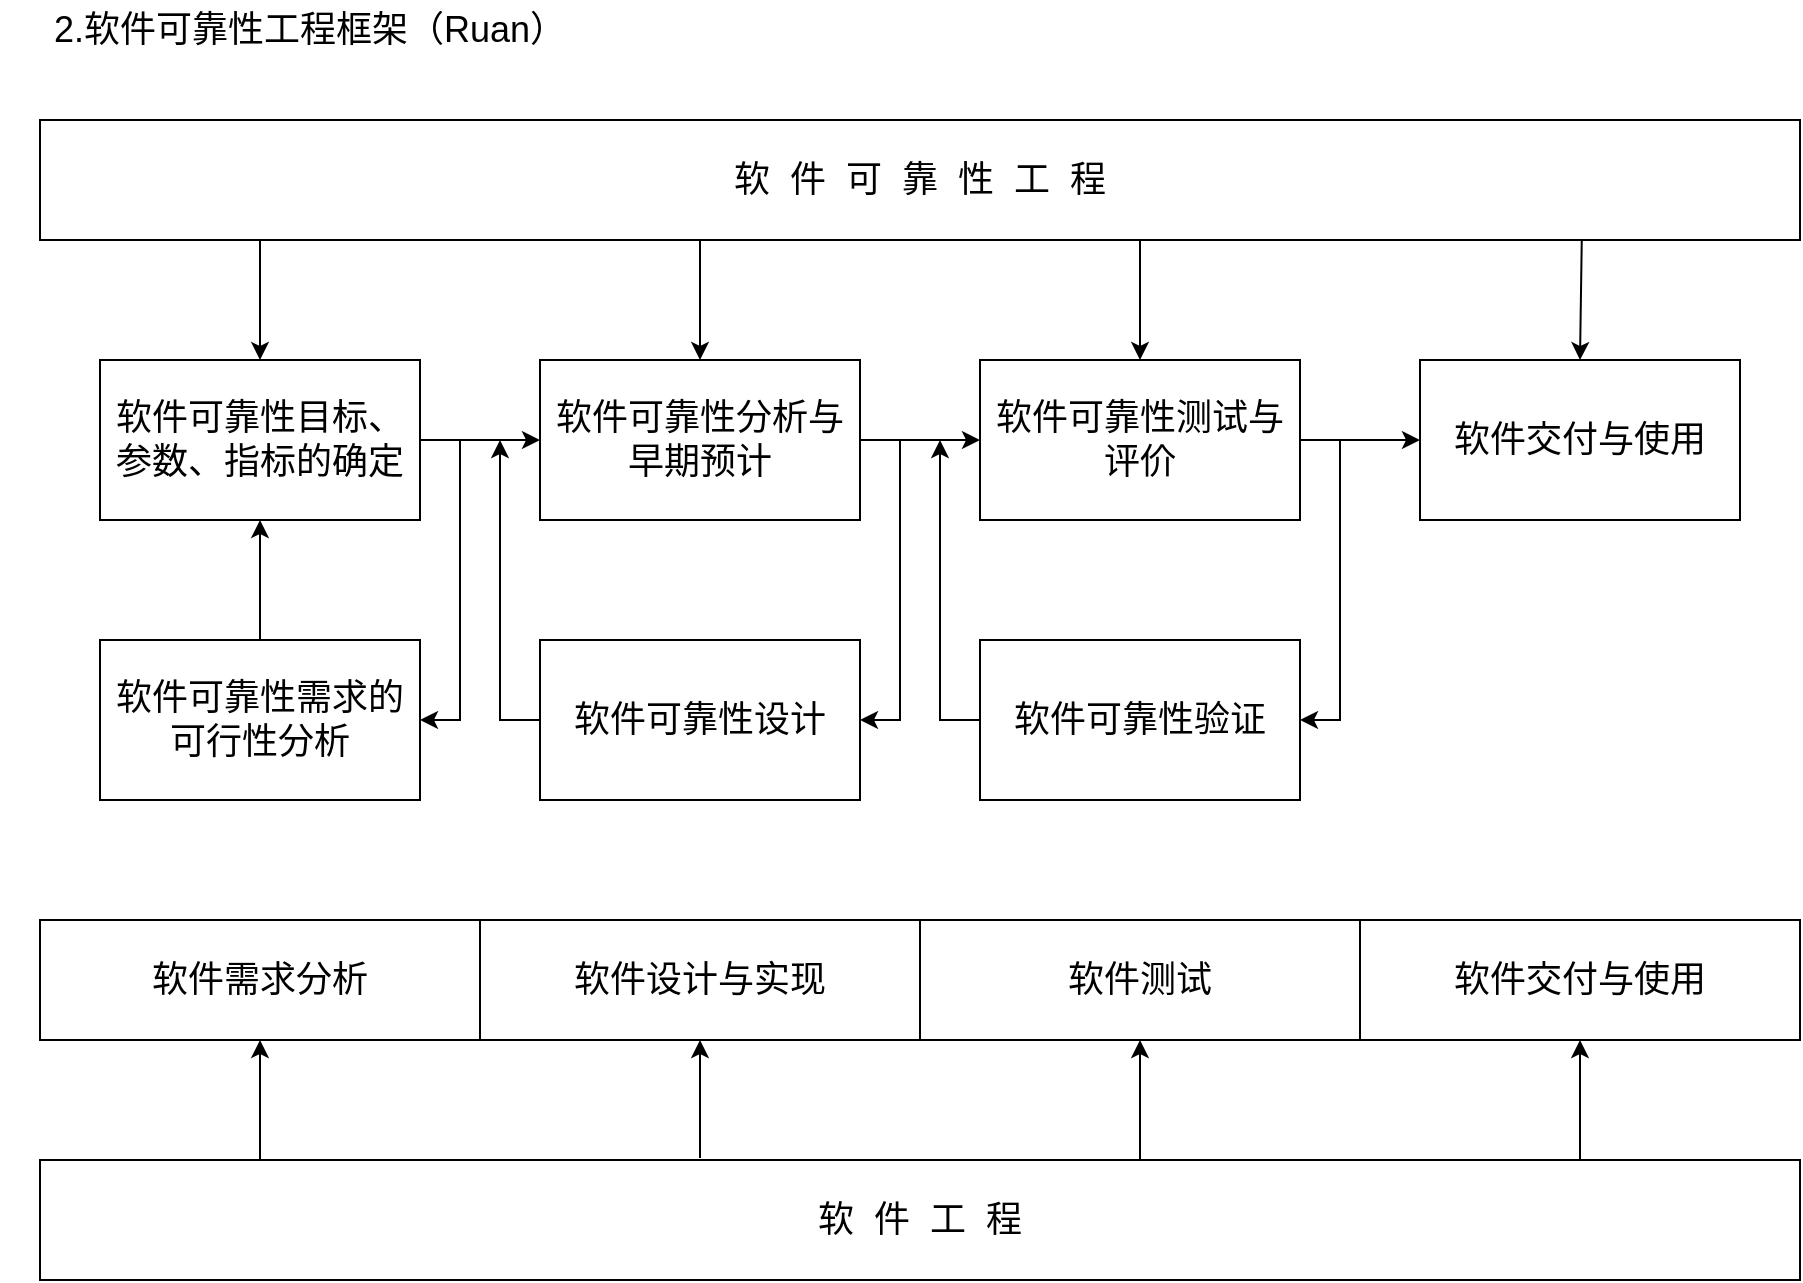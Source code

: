 <mxfile version="16.5.3" type="github">
  <diagram id="VE8LqSAeV3PcInHN2edf" name="Page-1">
    <mxGraphModel dx="1399" dy="794" grid="1" gridSize="10" guides="1" tooltips="1" connect="1" arrows="1" fold="1" page="1" pageScale="1" pageWidth="827" pageHeight="1169" math="0" shadow="0">
      <root>
        <mxCell id="0" />
        <mxCell id="1" parent="0" />
        <mxCell id="t2M6kh1j7S63XPuGjww4-1" value="软件可靠性目标、参数、指标的确定" style="rounded=0;whiteSpace=wrap;html=1;fontSize=18;" vertex="1" parent="1">
          <mxGeometry x="90" y="200" width="160" height="80" as="geometry" />
        </mxCell>
        <mxCell id="t2M6kh1j7S63XPuGjww4-2" value="软件可靠性验证" style="rounded=0;whiteSpace=wrap;html=1;fontSize=18;" vertex="1" parent="1">
          <mxGeometry x="530" y="340" width="160" height="80" as="geometry" />
        </mxCell>
        <mxCell id="t2M6kh1j7S63XPuGjww4-3" value="软件可靠性设计" style="rounded=0;whiteSpace=wrap;html=1;fontSize=18;" vertex="1" parent="1">
          <mxGeometry x="310" y="340" width="160" height="80" as="geometry" />
        </mxCell>
        <mxCell id="t2M6kh1j7S63XPuGjww4-132" value="" style="edgeStyle=orthogonalEdgeStyle;rounded=0;orthogonalLoop=1;jettySize=auto;html=1;fontSize=18;" edge="1" parent="1" source="t2M6kh1j7S63XPuGjww4-4" target="t2M6kh1j7S63XPuGjww4-1">
          <mxGeometry relative="1" as="geometry" />
        </mxCell>
        <mxCell id="t2M6kh1j7S63XPuGjww4-4" value="软件可靠性需求的可行性分析" style="rounded=0;whiteSpace=wrap;html=1;fontSize=18;" vertex="1" parent="1">
          <mxGeometry x="90" y="340" width="160" height="80" as="geometry" />
        </mxCell>
        <mxCell id="t2M6kh1j7S63XPuGjww4-5" value="软件交付与使用" style="rounded=0;whiteSpace=wrap;html=1;fontSize=18;" vertex="1" parent="1">
          <mxGeometry x="750" y="200" width="160" height="80" as="geometry" />
        </mxCell>
        <mxCell id="t2M6kh1j7S63XPuGjww4-130" value="" style="edgeStyle=orthogonalEdgeStyle;rounded=0;orthogonalLoop=1;jettySize=auto;html=1;fontSize=18;" edge="1" parent="1" source="t2M6kh1j7S63XPuGjww4-6" target="t2M6kh1j7S63XPuGjww4-5">
          <mxGeometry relative="1" as="geometry" />
        </mxCell>
        <mxCell id="t2M6kh1j7S63XPuGjww4-6" value="软件可靠性测试与评价" style="rounded=0;whiteSpace=wrap;html=1;fontSize=18;" vertex="1" parent="1">
          <mxGeometry x="530" y="200" width="160" height="80" as="geometry" />
        </mxCell>
        <mxCell id="t2M6kh1j7S63XPuGjww4-7" value="软件可靠性分析与早期预计" style="rounded=0;whiteSpace=wrap;html=1;fontSize=18;" vertex="1" parent="1">
          <mxGeometry x="310" y="200" width="160" height="80" as="geometry" />
        </mxCell>
        <mxCell id="t2M6kh1j7S63XPuGjww4-112" value="软件需求分析" style="rounded=0;whiteSpace=wrap;html=1;fontSize=18;" vertex="1" parent="1">
          <mxGeometry x="60" y="480" width="220" height="60" as="geometry" />
        </mxCell>
        <mxCell id="t2M6kh1j7S63XPuGjww4-113" value="软件交付与使用" style="rounded=0;whiteSpace=wrap;html=1;fontSize=18;" vertex="1" parent="1">
          <mxGeometry x="720" y="480" width="220" height="60" as="geometry" />
        </mxCell>
        <mxCell id="t2M6kh1j7S63XPuGjww4-114" value="软件测试" style="rounded=0;whiteSpace=wrap;html=1;fontSize=18;" vertex="1" parent="1">
          <mxGeometry x="500" y="480" width="220" height="60" as="geometry" />
        </mxCell>
        <mxCell id="t2M6kh1j7S63XPuGjww4-115" value="软件设计与实现" style="rounded=0;whiteSpace=wrap;html=1;fontSize=18;" vertex="1" parent="1">
          <mxGeometry x="280" y="480" width="220" height="60" as="geometry" />
        </mxCell>
        <mxCell id="t2M6kh1j7S63XPuGjww4-116" value="软&amp;nbsp; 件&amp;nbsp; 工&amp;nbsp; 程" style="rounded=0;whiteSpace=wrap;html=1;fontSize=18;" vertex="1" parent="1">
          <mxGeometry x="60" y="600" width="880" height="60" as="geometry" />
        </mxCell>
        <mxCell id="t2M6kh1j7S63XPuGjww4-117" value="软&amp;nbsp; 件&amp;nbsp; 可&amp;nbsp; 靠&amp;nbsp; 性&amp;nbsp; 工&amp;nbsp; 程" style="rounded=0;whiteSpace=wrap;html=1;fontSize=18;" vertex="1" parent="1">
          <mxGeometry x="60" y="80" width="880" height="60" as="geometry" />
        </mxCell>
        <mxCell id="t2M6kh1j7S63XPuGjww4-120" value="" style="endArrow=classic;html=1;rounded=0;fontSize=18;entryX=0.5;entryY=0;entryDx=0;entryDy=0;" edge="1" parent="1" target="t2M6kh1j7S63XPuGjww4-1">
          <mxGeometry relative="1" as="geometry">
            <mxPoint x="170" y="140" as="sourcePoint" />
            <mxPoint x="160" y="160" as="targetPoint" />
          </mxGeometry>
        </mxCell>
        <mxCell id="t2M6kh1j7S63XPuGjww4-123" value="" style="endArrow=classic;html=1;rounded=0;fontSize=18;entryX=0.5;entryY=0;entryDx=0;entryDy=0;" edge="1" parent="1" target="t2M6kh1j7S63XPuGjww4-7">
          <mxGeometry relative="1" as="geometry">
            <mxPoint x="390" y="140" as="sourcePoint" />
            <mxPoint x="180" y="210" as="targetPoint" />
            <Array as="points">
              <mxPoint x="390" y="170" />
            </Array>
          </mxGeometry>
        </mxCell>
        <mxCell id="t2M6kh1j7S63XPuGjww4-124" value="" style="endArrow=classic;html=1;rounded=0;fontSize=18;entryX=0.5;entryY=0;entryDx=0;entryDy=0;" edge="1" parent="1" target="t2M6kh1j7S63XPuGjww4-6">
          <mxGeometry width="50" height="50" relative="1" as="geometry">
            <mxPoint x="610" y="140" as="sourcePoint" />
            <mxPoint x="540" y="320" as="targetPoint" />
            <Array as="points" />
          </mxGeometry>
        </mxCell>
        <mxCell id="t2M6kh1j7S63XPuGjww4-125" value="" style="endArrow=classic;html=1;rounded=0;fontSize=18;entryX=0.5;entryY=0;entryDx=0;entryDy=0;exitX=0.876;exitY=1;exitDx=0;exitDy=0;exitPerimeter=0;" edge="1" parent="1" source="t2M6kh1j7S63XPuGjww4-117" target="t2M6kh1j7S63XPuGjww4-5">
          <mxGeometry width="50" height="50" relative="1" as="geometry">
            <mxPoint x="620" y="150" as="sourcePoint" />
            <mxPoint x="620" y="210" as="targetPoint" />
            <Array as="points" />
          </mxGeometry>
        </mxCell>
        <mxCell id="t2M6kh1j7S63XPuGjww4-126" value="" style="endArrow=classic;html=1;rounded=0;fontSize=18;entryX=0;entryY=0.5;entryDx=0;entryDy=0;exitX=1;exitY=0.5;exitDx=0;exitDy=0;" edge="1" parent="1" source="t2M6kh1j7S63XPuGjww4-1" target="t2M6kh1j7S63XPuGjww4-7">
          <mxGeometry relative="1" as="geometry">
            <mxPoint x="210" y="290" as="sourcePoint" />
            <mxPoint x="310" y="290" as="targetPoint" />
          </mxGeometry>
        </mxCell>
        <mxCell id="t2M6kh1j7S63XPuGjww4-128" value="" style="endArrow=classic;html=1;rounded=0;fontSize=18;entryX=0;entryY=0.5;entryDx=0;entryDy=0;exitX=1;exitY=0.5;exitDx=0;exitDy=0;" edge="1" parent="1" source="t2M6kh1j7S63XPuGjww4-7" target="t2M6kh1j7S63XPuGjww4-6">
          <mxGeometry relative="1" as="geometry">
            <mxPoint x="260" y="250" as="sourcePoint" />
            <mxPoint x="320" y="250" as="targetPoint" />
          </mxGeometry>
        </mxCell>
        <mxCell id="t2M6kh1j7S63XPuGjww4-136" value="" style="endArrow=classic;html=1;rounded=0;fontSize=18;entryX=0.5;entryY=1;entryDx=0;entryDy=0;exitX=0.125;exitY=0;exitDx=0;exitDy=0;exitPerimeter=0;" edge="1" parent="1" source="t2M6kh1j7S63XPuGjww4-116" target="t2M6kh1j7S63XPuGjww4-112">
          <mxGeometry relative="1" as="geometry">
            <mxPoint x="460" y="340" as="sourcePoint" />
            <mxPoint x="560" y="340" as="targetPoint" />
          </mxGeometry>
        </mxCell>
        <mxCell id="t2M6kh1j7S63XPuGjww4-139" value="" style="endArrow=classic;html=1;rounded=0;fontSize=18;entryX=0.5;entryY=1;entryDx=0;entryDy=0;exitX=0.375;exitY=-0.017;exitDx=0;exitDy=0;exitPerimeter=0;" edge="1" parent="1" source="t2M6kh1j7S63XPuGjww4-116" target="t2M6kh1j7S63XPuGjww4-115">
          <mxGeometry relative="1" as="geometry">
            <mxPoint x="190" y="620" as="sourcePoint" />
            <mxPoint x="190" y="560" as="targetPoint" />
          </mxGeometry>
        </mxCell>
        <mxCell id="t2M6kh1j7S63XPuGjww4-140" value="" style="endArrow=classic;html=1;rounded=0;fontSize=18;entryX=0.5;entryY=1;entryDx=0;entryDy=0;" edge="1" parent="1" target="t2M6kh1j7S63XPuGjww4-114">
          <mxGeometry relative="1" as="geometry">
            <mxPoint x="610" y="600" as="sourcePoint" />
            <mxPoint x="180" y="550" as="targetPoint" />
          </mxGeometry>
        </mxCell>
        <mxCell id="t2M6kh1j7S63XPuGjww4-141" value="" style="endArrow=classic;html=1;rounded=0;fontSize=18;entryX=0.5;entryY=1;entryDx=0;entryDy=0;exitX=0.875;exitY=0;exitDx=0;exitDy=0;exitPerimeter=0;" edge="1" parent="1" source="t2M6kh1j7S63XPuGjww4-116" target="t2M6kh1j7S63XPuGjww4-113">
          <mxGeometry relative="1" as="geometry">
            <mxPoint x="620" y="610" as="sourcePoint" />
            <mxPoint x="620" y="550" as="targetPoint" />
          </mxGeometry>
        </mxCell>
        <mxCell id="t2M6kh1j7S63XPuGjww4-144" value="" style="edgeStyle=segmentEdgeStyle;endArrow=classic;html=1;rounded=0;fontSize=18;exitX=0;exitY=0.5;exitDx=0;exitDy=0;" edge="1" parent="1" source="t2M6kh1j7S63XPuGjww4-3">
          <mxGeometry width="50" height="50" relative="1" as="geometry">
            <mxPoint x="490" y="370" as="sourcePoint" />
            <mxPoint x="290" y="240" as="targetPoint" />
          </mxGeometry>
        </mxCell>
        <mxCell id="t2M6kh1j7S63XPuGjww4-145" value="" style="edgeStyle=segmentEdgeStyle;endArrow=classic;html=1;rounded=0;fontSize=18;entryX=1;entryY=0.5;entryDx=0;entryDy=0;" edge="1" parent="1">
          <mxGeometry width="50" height="50" relative="1" as="geometry">
            <mxPoint x="270" y="240" as="sourcePoint" />
            <mxPoint x="250" y="380" as="targetPoint" />
            <Array as="points">
              <mxPoint x="270" y="380" />
            </Array>
          </mxGeometry>
        </mxCell>
        <mxCell id="t2M6kh1j7S63XPuGjww4-146" value="" style="edgeStyle=segmentEdgeStyle;endArrow=classic;html=1;rounded=0;fontSize=18;entryX=1;entryY=0.5;entryDx=0;entryDy=0;" edge="1" parent="1">
          <mxGeometry width="50" height="50" relative="1" as="geometry">
            <mxPoint x="490" y="240" as="sourcePoint" />
            <mxPoint x="470" y="380" as="targetPoint" />
            <Array as="points">
              <mxPoint x="490" y="380" />
            </Array>
          </mxGeometry>
        </mxCell>
        <mxCell id="t2M6kh1j7S63XPuGjww4-147" value="" style="edgeStyle=segmentEdgeStyle;endArrow=classic;html=1;rounded=0;fontSize=18;exitX=0;exitY=0.5;exitDx=0;exitDy=0;" edge="1" parent="1">
          <mxGeometry width="50" height="50" relative="1" as="geometry">
            <mxPoint x="530" y="380" as="sourcePoint" />
            <mxPoint x="510" y="240" as="targetPoint" />
          </mxGeometry>
        </mxCell>
        <mxCell id="t2M6kh1j7S63XPuGjww4-148" value="" style="edgeStyle=segmentEdgeStyle;endArrow=classic;html=1;rounded=0;fontSize=18;entryX=1;entryY=0.5;entryDx=0;entryDy=0;" edge="1" parent="1">
          <mxGeometry width="50" height="50" relative="1" as="geometry">
            <mxPoint x="710" y="240" as="sourcePoint" />
            <mxPoint x="690" y="380" as="targetPoint" />
            <Array as="points">
              <mxPoint x="710" y="380" />
            </Array>
          </mxGeometry>
        </mxCell>
        <mxCell id="t2M6kh1j7S63XPuGjww4-149" value="2.软件可靠性工程框架（Ruan）" style="text;html=1;strokeColor=none;fillColor=none;align=center;verticalAlign=middle;whiteSpace=wrap;rounded=0;fontSize=18;" vertex="1" parent="1">
          <mxGeometry x="40" y="20" width="310" height="30" as="geometry" />
        </mxCell>
      </root>
    </mxGraphModel>
  </diagram>
</mxfile>
